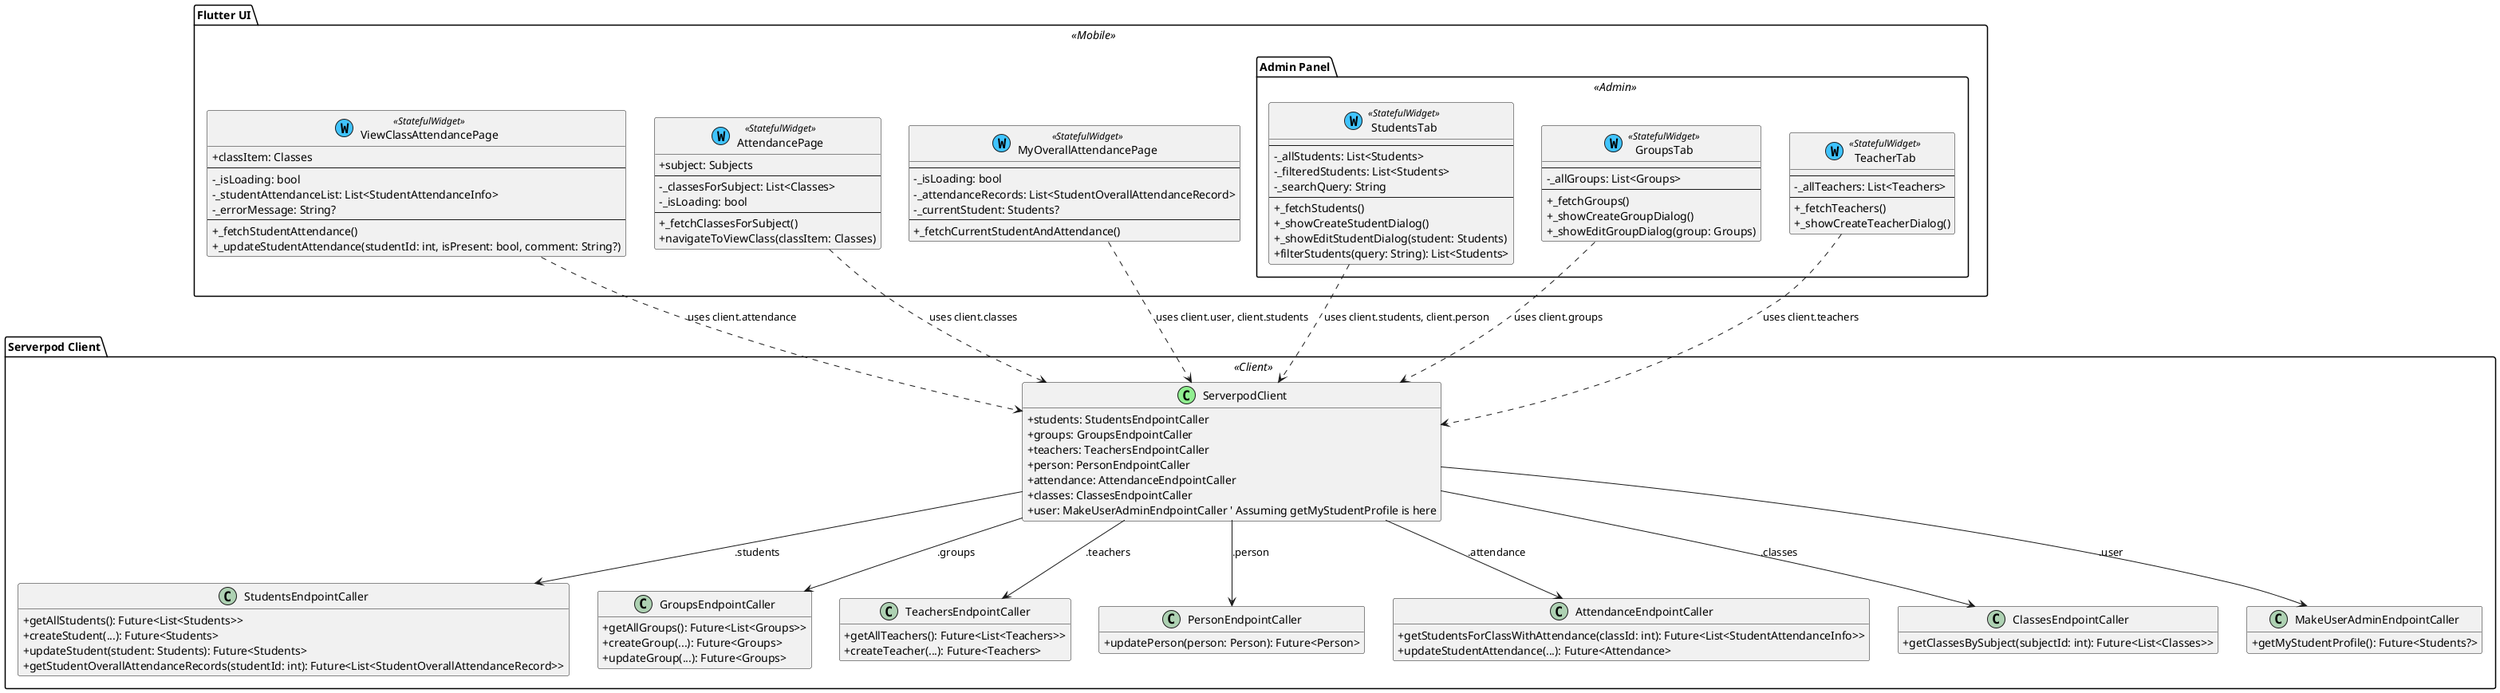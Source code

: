 @startuml
skinparam classAttributeIconSize 0
hide empty members

!define FLUTTER_COLOR #40C4FF
!define SERVERPOD_CLIENT_COLOR #90EE90

package "Flutter UI" <<Mobile>> {
  class ViewClassAttendancePage <<(W,FLUTTER_COLOR) StatefulWidget>> {
    +classItem: Classes
    --
    -_isLoading: bool
    -_studentAttendanceList: List<StudentAttendanceInfo>
    -_errorMessage: String?
    --
    +_fetchStudentAttendance()
    +_updateStudentAttendance(studentId: int, isPresent: bool, comment: String?)
  }

  class AttendancePage <<(W,FLUTTER_COLOR) StatefulWidget>> {
    +subject: Subjects
    --
    -_classesForSubject: List<Classes>
    -_isLoading: bool
    --
    +_fetchClassesForSubject()
    +navigateToViewClass(classItem: Classes)
  }

  class MyOverallAttendancePage <<(W,FLUTTER_COLOR) StatefulWidget>> {
    --
    -_isLoading: bool
    -_attendanceRecords: List<StudentOverallAttendanceRecord>
    -_currentStudent: Students?
    --
    +_fetchCurrentStudentAndAttendance()
  }

  package "Admin Panel" <<Admin>> {
    class StudentsTab <<(W,FLUTTER_COLOR) StatefulWidget>> {
      --
      -_allStudents: List<Students>
      -_filteredStudents: List<Students>
      -_searchQuery: String
      --
      +_fetchStudents()
      +_showCreateStudentDialog()
      +_showEditStudentDialog(student: Students)
      +filterStudents(query: String): List<Students>
    }

    class GroupsTab <<(W,FLUTTER_COLOR) StatefulWidget>> {
      --
      -_allGroups: List<Groups>
      --
      +_fetchGroups()
      +_showCreateGroupDialog()
      +_showEditGroupDialog(group: Groups)
    }

    class TeacherTab <<(W,FLUTTER_COLOR) StatefulWidget>> {
      --
      -_allTeachers: List<Teachers>
      --
      +_fetchTeachers()
      +_showCreateTeacherDialog()
    }
  }
}

package "Serverpod Client" <<Client>> {
  class ServerpodClient <<(C,SERVERPOD_CLIENT_COLOR)>> {
    +students: StudentsEndpointCaller
    +groups: GroupsEndpointCaller
    +teachers: TeachersEndpointCaller
    +person: PersonEndpointCaller
    +attendance: AttendanceEndpointCaller
    +classes: ClassesEndpointCaller
    +user: MakeUserAdminEndpointCaller ' Assuming getMyStudentProfile is here
    ' ... other endpoint callers
  }

  class StudentsEndpointCaller {
    +getAllStudents(): Future<List<Students>>
    +createStudent(...): Future<Students>
    +updateStudent(student: Students): Future<Students>
    +getStudentOverallAttendanceRecords(studentId: int): Future<List<StudentOverallAttendanceRecord>>
  }

  class GroupsEndpointCaller {
    +getAllGroups(): Future<List<Groups>>
    +createGroup(...): Future<Groups>
    +updateGroup(...): Future<Groups>
  }

  class TeachersEndpointCaller {
    +getAllTeachers(): Future<List<Teachers>>
    +createTeacher(...): Future<Teachers>
  }
  
  class PersonEndpointCaller {
    +updatePerson(person: Person): Future<Person>
  }

  class AttendanceEndpointCaller {
    +getStudentsForClassWithAttendance(classId: int): Future<List<StudentAttendanceInfo>>
    +updateStudentAttendance(...): Future<Attendance>
  }

  class ClassesEndpointCaller {
    +getClassesBySubject(subjectId: int): Future<List<Classes>>
  }
  
  class MakeUserAdminEndpointCaller {
    +getMyStudentProfile(): Future<Students?>
  }
}

' Dependencies
ViewClassAttendancePage ..> ServerpodClient : uses client.attendance
AttendancePage ..> ServerpodClient : uses client.classes
MyOverallAttendancePage ..> ServerpodClient : uses client.user, client.students

StudentsTab ..> ServerpodClient : uses client.students, client.person
GroupsTab ..> ServerpodClient : uses client.groups
TeacherTab ..> ServerpodClient : uses client.teachers

ServerpodClient --> StudentsEndpointCaller : .students
ServerpodClient --> GroupsEndpointCaller : .groups
ServerpodClient --> TeachersEndpointCaller : .teachers
ServerpodClient --> PersonEndpointCaller : .person
ServerpodClient --> AttendanceEndpointCaller : .attendance
ServerpodClient --> ClassesEndpointCaller : .classes
ServerpodClient --> MakeUserAdminEndpointCaller : .user

' Note: Model classes (Students, Groups, Classes, etc.) are used as data types
' but are not explicitly shown in this diagram to focus on widget-client interaction.
' Their definitions would be in a separate model diagram.
@enduml